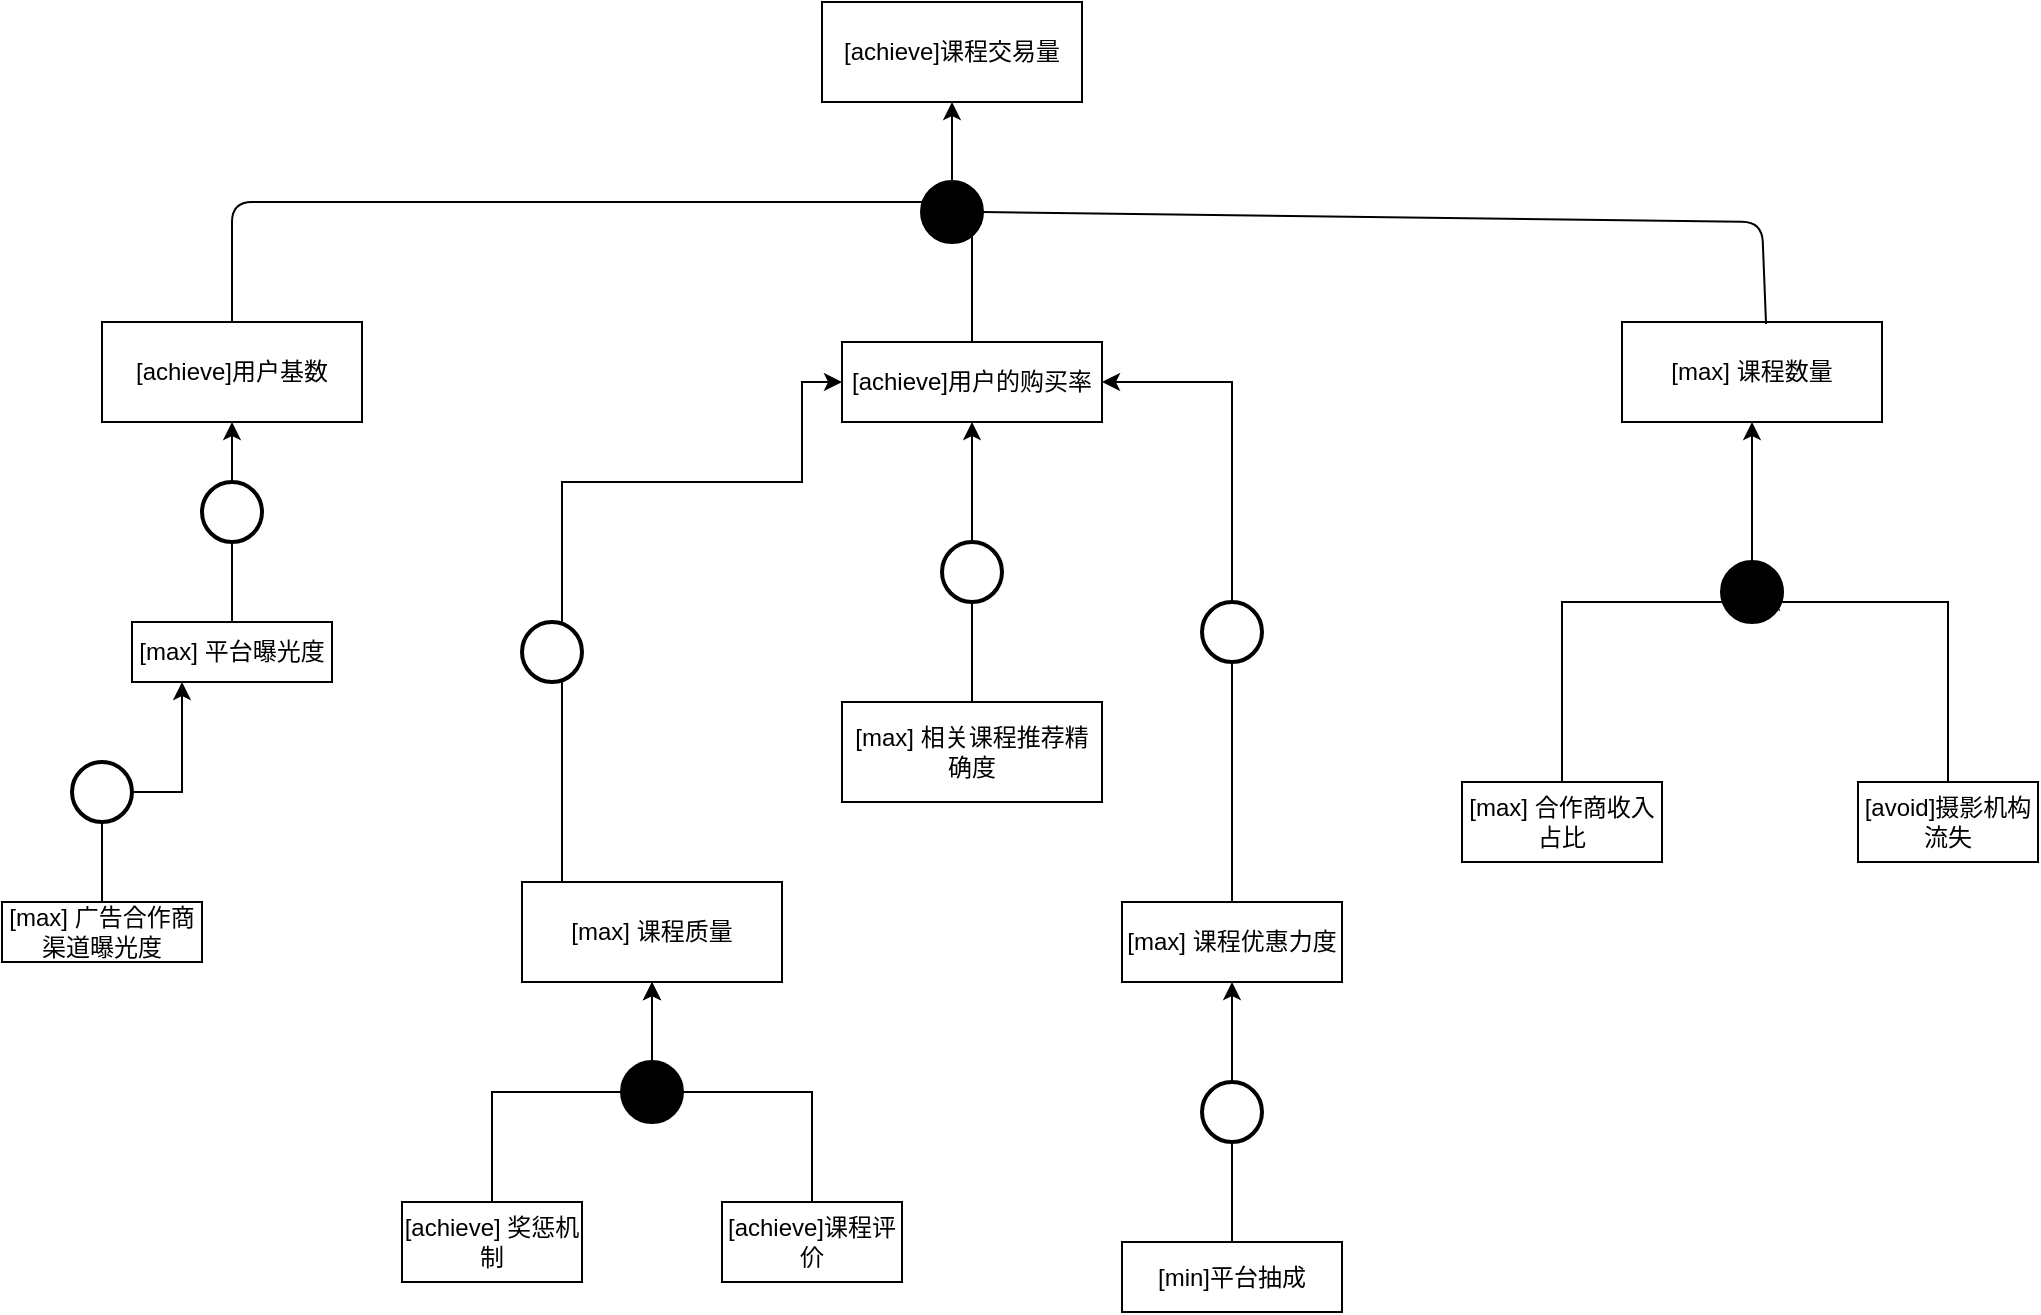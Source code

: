 <mxfile version="14.7.0" type="github"><diagram id="2M3UoreAUtfMAD4zFOhf" name="第 1 页"><mxGraphModel dx="1424" dy="738" grid="1" gridSize="10" guides="1" tooltips="1" connect="1" arrows="1" fold="1" page="1" pageScale="1" pageWidth="2336" pageHeight="1654" math="0" shadow="0"><root><mxCell id="0"/><mxCell id="1" parent="0"/><mxCell id="X2N-bjtgbb04SrGm6Pf7-1" value="[achieve]课程交易量" style="rounded=0;whiteSpace=wrap;html=1;" vertex="1" parent="1"><mxGeometry x="650" y="60" width="130" height="50" as="geometry"/></mxCell><mxCell id="X2N-bjtgbb04SrGm6Pf7-34" style="edgeStyle=orthogonalEdgeStyle;rounded=0;orthogonalLoop=1;jettySize=auto;html=1;entryX=0.5;entryY=1;entryDx=0;entryDy=0;" edge="1" parent="1" source="X2N-bjtgbb04SrGm6Pf7-2" target="X2N-bjtgbb04SrGm6Pf7-1"><mxGeometry relative="1" as="geometry"/></mxCell><mxCell id="X2N-bjtgbb04SrGm6Pf7-2" value="[achieve]用户的购买率" style="rounded=0;whiteSpace=wrap;html=1;" vertex="1" parent="1"><mxGeometry x="660" y="230" width="130" height="40" as="geometry"/></mxCell><mxCell id="X2N-bjtgbb04SrGm6Pf7-3" value="[max] 课程数量" style="rounded=0;whiteSpace=wrap;html=1;" vertex="1" parent="1"><mxGeometry x="1050" y="220" width="130" height="50" as="geometry"/></mxCell><mxCell id="X2N-bjtgbb04SrGm6Pf7-4" value="[achieve]用户基数" style="rounded=0;whiteSpace=wrap;html=1;" vertex="1" parent="1"><mxGeometry x="290" y="220" width="130" height="50" as="geometry"/></mxCell><mxCell id="X2N-bjtgbb04SrGm6Pf7-38" style="edgeStyle=orthogonalEdgeStyle;rounded=0;orthogonalLoop=1;jettySize=auto;html=1;exitX=0.5;exitY=0;exitDx=0;exitDy=0;entryX=1;entryY=0.5;entryDx=0;entryDy=0;" edge="1" parent="1" source="X2N-bjtgbb04SrGm6Pf7-5" target="X2N-bjtgbb04SrGm6Pf7-2"><mxGeometry relative="1" as="geometry"/></mxCell><mxCell id="X2N-bjtgbb04SrGm6Pf7-5" value="[max] 课程优惠力度" style="rounded=0;whiteSpace=wrap;html=1;" vertex="1" parent="1"><mxGeometry x="800" y="510" width="110" height="40" as="geometry"/></mxCell><mxCell id="X2N-bjtgbb04SrGm6Pf7-39" style="edgeStyle=orthogonalEdgeStyle;rounded=0;orthogonalLoop=1;jettySize=auto;html=1;entryX=0.5;entryY=1;entryDx=0;entryDy=0;" edge="1" parent="1" source="X2N-bjtgbb04SrGm6Pf7-6" target="X2N-bjtgbb04SrGm6Pf7-2"><mxGeometry relative="1" as="geometry"/></mxCell><mxCell id="X2N-bjtgbb04SrGm6Pf7-6" value="[max] 相关课程推荐精确度" style="rounded=0;whiteSpace=wrap;html=1;" vertex="1" parent="1"><mxGeometry x="660" y="410" width="130" height="50" as="geometry"/></mxCell><mxCell id="X2N-bjtgbb04SrGm6Pf7-40" style="edgeStyle=orthogonalEdgeStyle;rounded=0;orthogonalLoop=1;jettySize=auto;html=1;" edge="1" parent="1" source="X2N-bjtgbb04SrGm6Pf7-7" target="X2N-bjtgbb04SrGm6Pf7-2"><mxGeometry relative="1" as="geometry"><Array as="points"><mxPoint x="520" y="300"/><mxPoint x="640" y="300"/><mxPoint x="640" y="250"/></Array></mxGeometry></mxCell><mxCell id="X2N-bjtgbb04SrGm6Pf7-7" value="[max] 课程质量" style="rounded=0;whiteSpace=wrap;html=1;" vertex="1" parent="1"><mxGeometry x="500" y="500" width="130" height="50" as="geometry"/></mxCell><mxCell id="X2N-bjtgbb04SrGm6Pf7-41" style="edgeStyle=orthogonalEdgeStyle;rounded=0;orthogonalLoop=1;jettySize=auto;html=1;exitX=0.5;exitY=0;exitDx=0;exitDy=0;entryX=0.5;entryY=1;entryDx=0;entryDy=0;startArrow=none;" edge="1" parent="1" source="X2N-bjtgbb04SrGm6Pf7-28" target="X2N-bjtgbb04SrGm6Pf7-3"><mxGeometry relative="1" as="geometry"/></mxCell><mxCell id="X2N-bjtgbb04SrGm6Pf7-9" value="[max] 合作商收入占比" style="rounded=0;whiteSpace=wrap;html=1;" vertex="1" parent="1"><mxGeometry x="970" y="450" width="100" height="40" as="geometry"/></mxCell><mxCell id="X2N-bjtgbb04SrGm6Pf7-42" style="edgeStyle=orthogonalEdgeStyle;rounded=0;orthogonalLoop=1;jettySize=auto;html=1;" edge="1" parent="1" source="X2N-bjtgbb04SrGm6Pf7-10"><mxGeometry relative="1" as="geometry"><mxPoint x="1120" y="360" as="targetPoint"/><Array as="points"><mxPoint x="1213" y="360"/></Array></mxGeometry></mxCell><mxCell id="X2N-bjtgbb04SrGm6Pf7-10" value="[avoid]摄影机构流失" style="rounded=0;whiteSpace=wrap;html=1;" vertex="1" parent="1"><mxGeometry x="1168" y="450" width="90" height="40" as="geometry"/></mxCell><mxCell id="X2N-bjtgbb04SrGm6Pf7-45" style="edgeStyle=orthogonalEdgeStyle;rounded=0;orthogonalLoop=1;jettySize=auto;html=1;entryX=0.5;entryY=1;entryDx=0;entryDy=0;" edge="1" parent="1" source="X2N-bjtgbb04SrGm6Pf7-12" target="X2N-bjtgbb04SrGm6Pf7-7"><mxGeometry relative="1" as="geometry"/></mxCell><mxCell id="X2N-bjtgbb04SrGm6Pf7-12" value="[achieve]课程评价" style="rounded=0;whiteSpace=wrap;html=1;" vertex="1" parent="1"><mxGeometry x="600" y="660" width="90" height="40" as="geometry"/></mxCell><mxCell id="X2N-bjtgbb04SrGm6Pf7-46" value="" style="edgeStyle=orthogonalEdgeStyle;rounded=0;orthogonalLoop=1;jettySize=auto;html=1;" edge="1" parent="1" source="X2N-bjtgbb04SrGm6Pf7-13" target="X2N-bjtgbb04SrGm6Pf7-7"><mxGeometry relative="1" as="geometry"/></mxCell><mxCell id="X2N-bjtgbb04SrGm6Pf7-13" value="[achieve] 奖惩机制" style="rounded=0;whiteSpace=wrap;html=1;" vertex="1" parent="1"><mxGeometry x="440" y="660" width="90" height="40" as="geometry"/></mxCell><mxCell id="X2N-bjtgbb04SrGm6Pf7-44" style="edgeStyle=orthogonalEdgeStyle;rounded=0;orthogonalLoop=1;jettySize=auto;html=1;entryX=0.5;entryY=1;entryDx=0;entryDy=0;" edge="1" parent="1" source="X2N-bjtgbb04SrGm6Pf7-15" target="X2N-bjtgbb04SrGm6Pf7-5"><mxGeometry relative="1" as="geometry"/></mxCell><mxCell id="X2N-bjtgbb04SrGm6Pf7-15" value="[min]平台抽成" style="rounded=0;whiteSpace=wrap;html=1;" vertex="1" parent="1"><mxGeometry x="800" y="680" width="110" height="35" as="geometry"/></mxCell><mxCell id="X2N-bjtgbb04SrGm6Pf7-48" style="edgeStyle=orthogonalEdgeStyle;rounded=0;orthogonalLoop=1;jettySize=auto;html=1;entryX=0.5;entryY=1;entryDx=0;entryDy=0;" edge="1" parent="1" source="X2N-bjtgbb04SrGm6Pf7-18" target="X2N-bjtgbb04SrGm6Pf7-4"><mxGeometry relative="1" as="geometry"><mxPoint x="355" y="280" as="targetPoint"/></mxGeometry></mxCell><mxCell id="X2N-bjtgbb04SrGm6Pf7-18" value="[max] 平台曝光度" style="rounded=0;whiteSpace=wrap;html=1;" vertex="1" parent="1"><mxGeometry x="305" y="370" width="100" height="30" as="geometry"/></mxCell><mxCell id="X2N-bjtgbb04SrGm6Pf7-47" style="edgeStyle=orthogonalEdgeStyle;rounded=0;orthogonalLoop=1;jettySize=auto;html=1;entryX=0.25;entryY=1;entryDx=0;entryDy=0;" edge="1" parent="1" source="X2N-bjtgbb04SrGm6Pf7-19" target="X2N-bjtgbb04SrGm6Pf7-18"><mxGeometry relative="1" as="geometry"/></mxCell><mxCell id="X2N-bjtgbb04SrGm6Pf7-19" value="[max] 广告合作商渠道曝光度" style="rounded=0;whiteSpace=wrap;html=1;" vertex="1" parent="1"><mxGeometry x="240" y="510" width="100" height="30" as="geometry"/></mxCell><mxCell id="X2N-bjtgbb04SrGm6Pf7-23" value="" style="strokeWidth=2;html=1;shape=mxgraph.flowchart.start_2;whiteSpace=wrap;fillColor=#000000;" vertex="1" parent="1"><mxGeometry x="700" y="150" width="30" height="30" as="geometry"/></mxCell><mxCell id="X2N-bjtgbb04SrGm6Pf7-25" value="" style="strokeWidth=2;html=1;shape=mxgraph.flowchart.start_2;whiteSpace=wrap;" vertex="1" parent="1"><mxGeometry x="710" y="330" width="30" height="30" as="geometry"/></mxCell><mxCell id="X2N-bjtgbb04SrGm6Pf7-26" value="" style="strokeWidth=2;html=1;shape=mxgraph.flowchart.start_2;whiteSpace=wrap;" vertex="1" parent="1"><mxGeometry x="500" y="370" width="30" height="30" as="geometry"/></mxCell><mxCell id="X2N-bjtgbb04SrGm6Pf7-27" value="" style="strokeWidth=2;html=1;shape=mxgraph.flowchart.start_2;whiteSpace=wrap;" vertex="1" parent="1"><mxGeometry x="840" y="360" width="30" height="30" as="geometry"/></mxCell><mxCell id="X2N-bjtgbb04SrGm6Pf7-29" value="" style="strokeWidth=2;html=1;shape=mxgraph.flowchart.start_2;whiteSpace=wrap;" vertex="1" parent="1"><mxGeometry x="340" y="300" width="30" height="30" as="geometry"/></mxCell><mxCell id="X2N-bjtgbb04SrGm6Pf7-30" value="" style="strokeWidth=2;html=1;shape=mxgraph.flowchart.start_2;whiteSpace=wrap;" vertex="1" parent="1"><mxGeometry x="275" y="440" width="30" height="30" as="geometry"/></mxCell><mxCell id="X2N-bjtgbb04SrGm6Pf7-31" value="" style="strokeWidth=2;html=1;shape=mxgraph.flowchart.start_2;whiteSpace=wrap;" vertex="1" parent="1"><mxGeometry x="840" y="600" width="30" height="30" as="geometry"/></mxCell><mxCell id="X2N-bjtgbb04SrGm6Pf7-32" value="" style="strokeWidth=2;html=1;shape=mxgraph.flowchart.start_2;whiteSpace=wrap;fillColor=#000000;" vertex="1" parent="1"><mxGeometry x="550" y="590" width="30" height="30" as="geometry"/></mxCell><mxCell id="X2N-bjtgbb04SrGm6Pf7-36" value="" style="endArrow=none;html=1;entryX=1;entryY=0.5;entryDx=0;entryDy=0;entryPerimeter=0;exitX=0.554;exitY=0.02;exitDx=0;exitDy=0;exitPerimeter=0;" edge="1" parent="1" source="X2N-bjtgbb04SrGm6Pf7-3" target="X2N-bjtgbb04SrGm6Pf7-23"><mxGeometry width="50" height="50" relative="1" as="geometry"><mxPoint x="1120" y="165" as="sourcePoint"/><mxPoint x="760" y="160" as="targetPoint"/><Array as="points"><mxPoint x="1120" y="170"/></Array></mxGeometry></mxCell><mxCell id="X2N-bjtgbb04SrGm6Pf7-37" value="" style="endArrow=none;html=1;exitX=0.5;exitY=0;exitDx=0;exitDy=0;" edge="1" parent="1" source="X2N-bjtgbb04SrGm6Pf7-4"><mxGeometry width="50" height="50" relative="1" as="geometry"><mxPoint x="350" y="160" as="sourcePoint"/><mxPoint x="700" y="160" as="targetPoint"/><Array as="points"><mxPoint x="355" y="160"/></Array></mxGeometry></mxCell><mxCell id="X2N-bjtgbb04SrGm6Pf7-28" value="" style="strokeWidth=2;html=1;shape=mxgraph.flowchart.start_2;whiteSpace=wrap;fillColor=#000000;" vertex="1" parent="1"><mxGeometry x="1100" y="340" width="30" height="30" as="geometry"/></mxCell><mxCell id="X2N-bjtgbb04SrGm6Pf7-43" value="" style="edgeStyle=orthogonalEdgeStyle;rounded=0;orthogonalLoop=1;jettySize=auto;html=1;exitX=0.5;exitY=0;exitDx=0;exitDy=0;entryX=0.5;entryY=1;entryDx=0;entryDy=0;endArrow=none;" edge="1" parent="1" source="X2N-bjtgbb04SrGm6Pf7-9" target="X2N-bjtgbb04SrGm6Pf7-28"><mxGeometry relative="1" as="geometry"><mxPoint x="1020" y="450" as="sourcePoint"/><mxPoint x="1115" y="270" as="targetPoint"/><Array as="points"><mxPoint x="1020" y="360"/><mxPoint x="1115" y="360"/></Array></mxGeometry></mxCell></root></mxGraphModel></diagram></mxfile>